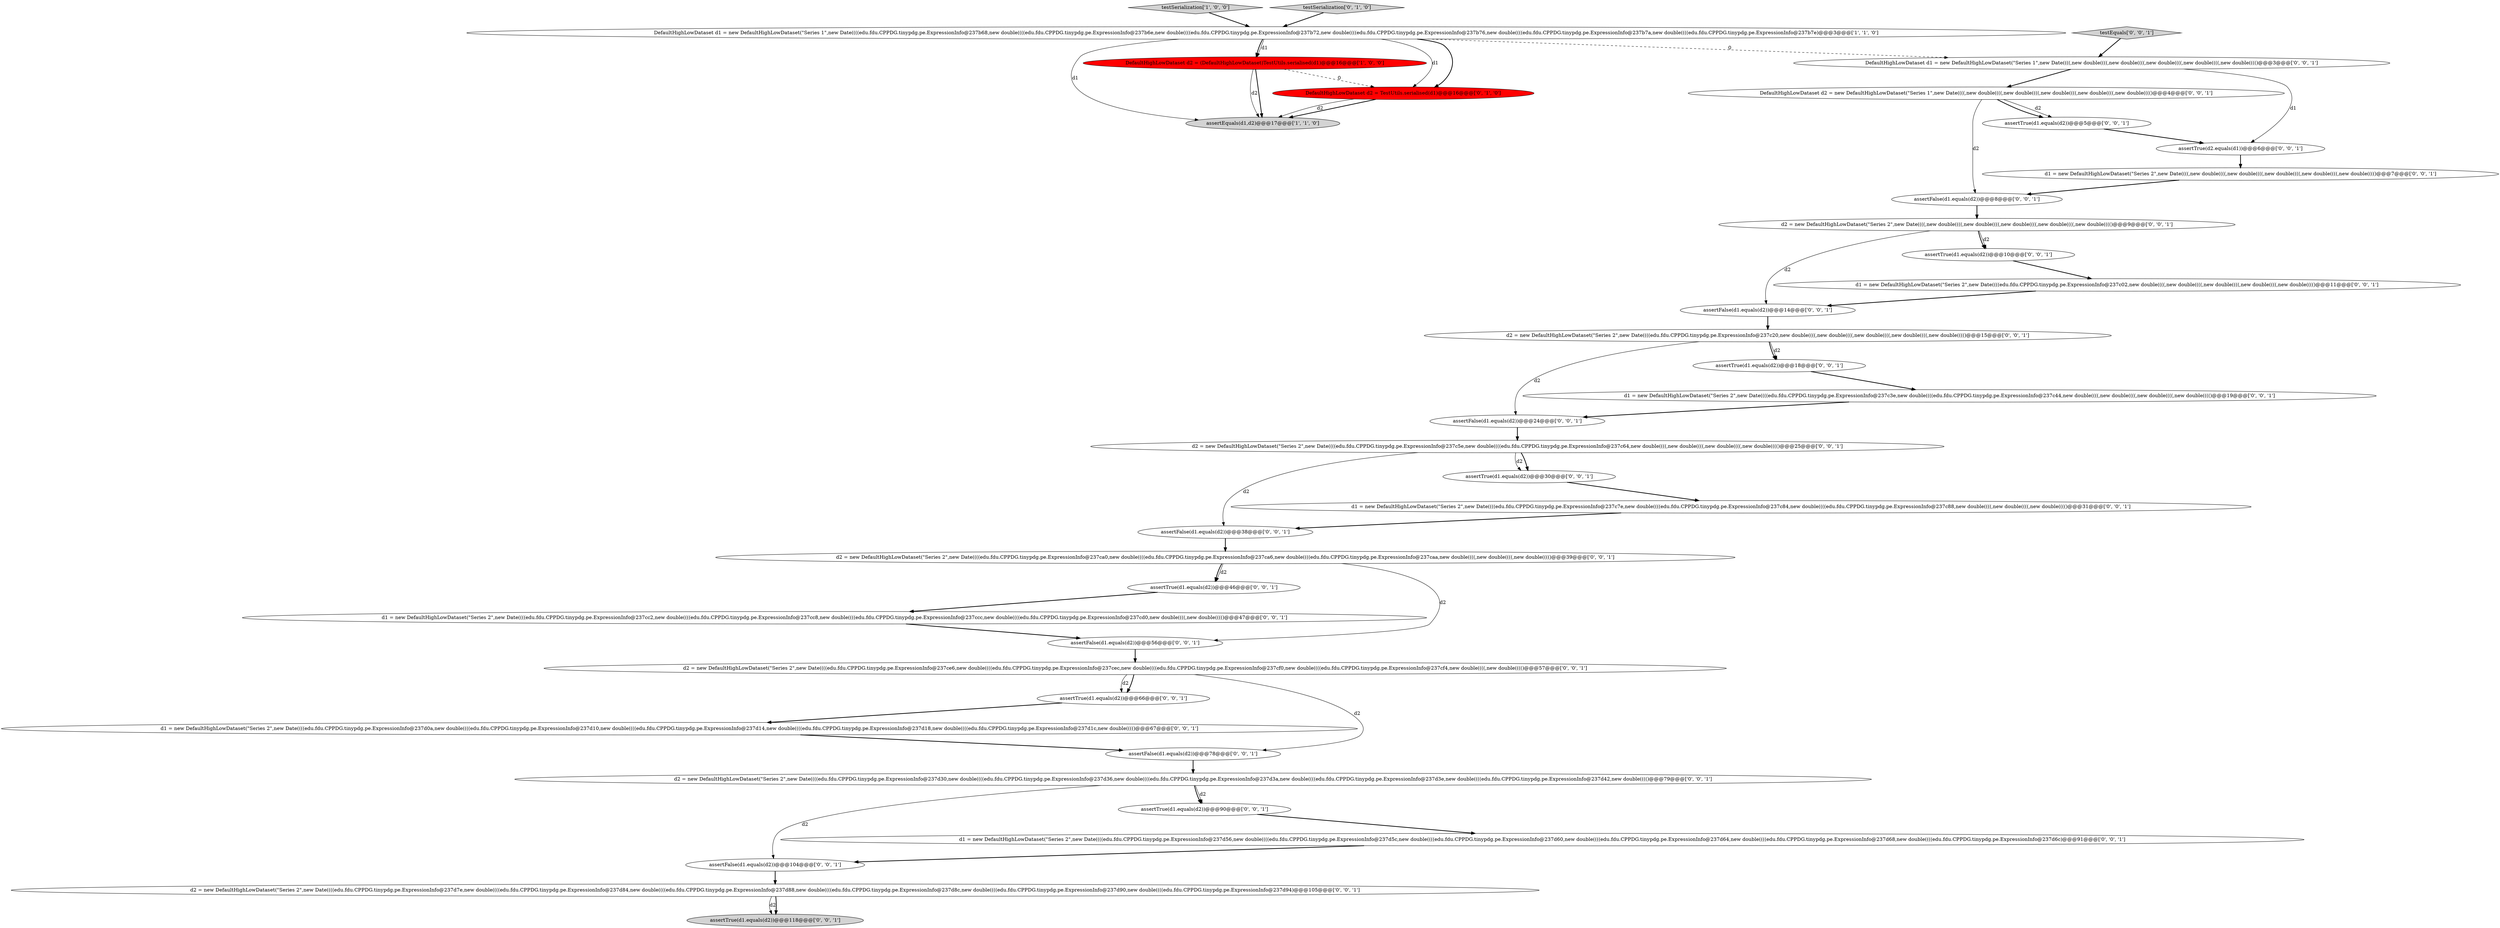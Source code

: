 digraph {
1 [style = filled, label = "testSerialization['1', '0', '0']", fillcolor = lightgray, shape = diamond image = "AAA0AAABBB1BBB"];
3 [style = filled, label = "DefaultHighLowDataset d1 = new DefaultHighLowDataset(\"Series 1\",new Date((((edu.fdu.CPPDG.tinypdg.pe.ExpressionInfo@237b68,new double((((edu.fdu.CPPDG.tinypdg.pe.ExpressionInfo@237b6e,new double((((edu.fdu.CPPDG.tinypdg.pe.ExpressionInfo@237b72,new double((((edu.fdu.CPPDG.tinypdg.pe.ExpressionInfo@237b76,new double((((edu.fdu.CPPDG.tinypdg.pe.ExpressionInfo@237b7a,new double((((edu.fdu.CPPDG.tinypdg.pe.ExpressionInfo@237b7e)@@@3@@@['1', '1', '0']", fillcolor = white, shape = ellipse image = "AAA0AAABBB1BBB"];
35 [style = filled, label = "d2 = new DefaultHighLowDataset(\"Series 2\",new Date((((edu.fdu.CPPDG.tinypdg.pe.ExpressionInfo@237c20,new double((((,new double((((,new double((((,new double((((,new double(((()@@@15@@@['0', '0', '1']", fillcolor = white, shape = ellipse image = "AAA0AAABBB3BBB"];
22 [style = filled, label = "assertFalse(d1.equals(d2))@@@8@@@['0', '0', '1']", fillcolor = white, shape = ellipse image = "AAA0AAABBB3BBB"];
23 [style = filled, label = "assertTrue(d1.equals(d2))@@@46@@@['0', '0', '1']", fillcolor = white, shape = ellipse image = "AAA0AAABBB3BBB"];
38 [style = filled, label = "d2 = new DefaultHighLowDataset(\"Series 2\",new Date((((edu.fdu.CPPDG.tinypdg.pe.ExpressionInfo@237d30,new double((((edu.fdu.CPPDG.tinypdg.pe.ExpressionInfo@237d36,new double((((edu.fdu.CPPDG.tinypdg.pe.ExpressionInfo@237d3a,new double((((edu.fdu.CPPDG.tinypdg.pe.ExpressionInfo@237d3e,new double((((edu.fdu.CPPDG.tinypdg.pe.ExpressionInfo@237d42,new double(((()@@@79@@@['0', '0', '1']", fillcolor = white, shape = ellipse image = "AAA0AAABBB3BBB"];
19 [style = filled, label = "d2 = new DefaultHighLowDataset(\"Series 2\",new Date((((edu.fdu.CPPDG.tinypdg.pe.ExpressionInfo@237ca0,new double((((edu.fdu.CPPDG.tinypdg.pe.ExpressionInfo@237ca6,new double((((edu.fdu.CPPDG.tinypdg.pe.ExpressionInfo@237caa,new double((((,new double((((,new double(((()@@@39@@@['0', '0', '1']", fillcolor = white, shape = ellipse image = "AAA0AAABBB3BBB"];
6 [style = filled, label = "assertTrue(d1.equals(d2))@@@66@@@['0', '0', '1']", fillcolor = white, shape = ellipse image = "AAA0AAABBB3BBB"];
5 [style = filled, label = "testSerialization['0', '1', '0']", fillcolor = lightgray, shape = diamond image = "AAA0AAABBB2BBB"];
4 [style = filled, label = "DefaultHighLowDataset d2 = TestUtils.serialised(d1)@@@16@@@['0', '1', '0']", fillcolor = red, shape = ellipse image = "AAA1AAABBB2BBB"];
18 [style = filled, label = "assertFalse(d1.equals(d2))@@@104@@@['0', '0', '1']", fillcolor = white, shape = ellipse image = "AAA0AAABBB3BBB"];
27 [style = filled, label = "testEquals['0', '0', '1']", fillcolor = lightgray, shape = diamond image = "AAA0AAABBB3BBB"];
25 [style = filled, label = "assertFalse(d1.equals(d2))@@@14@@@['0', '0', '1']", fillcolor = white, shape = ellipse image = "AAA0AAABBB3BBB"];
34 [style = filled, label = "d1 = new DefaultHighLowDataset(\"Series 2\",new Date((((edu.fdu.CPPDG.tinypdg.pe.ExpressionInfo@237c02,new double((((,new double((((,new double((((,new double((((,new double(((()@@@11@@@['0', '0', '1']", fillcolor = white, shape = ellipse image = "AAA0AAABBB3BBB"];
32 [style = filled, label = "d1 = new DefaultHighLowDataset(\"Series 2\",new Date((((edu.fdu.CPPDG.tinypdg.pe.ExpressionInfo@237d56,new double((((edu.fdu.CPPDG.tinypdg.pe.ExpressionInfo@237d5c,new double((((edu.fdu.CPPDG.tinypdg.pe.ExpressionInfo@237d60,new double((((edu.fdu.CPPDG.tinypdg.pe.ExpressionInfo@237d64,new double((((edu.fdu.CPPDG.tinypdg.pe.ExpressionInfo@237d68,new double((((edu.fdu.CPPDG.tinypdg.pe.ExpressionInfo@237d6c)@@@91@@@['0', '0', '1']", fillcolor = white, shape = ellipse image = "AAA0AAABBB3BBB"];
21 [style = filled, label = "d1 = new DefaultHighLowDataset(\"Series 2\",new Date((((,new double((((,new double((((,new double((((,new double((((,new double(((()@@@7@@@['0', '0', '1']", fillcolor = white, shape = ellipse image = "AAA0AAABBB3BBB"];
30 [style = filled, label = "d1 = new DefaultHighLowDataset(\"Series 2\",new Date((((edu.fdu.CPPDG.tinypdg.pe.ExpressionInfo@237cc2,new double((((edu.fdu.CPPDG.tinypdg.pe.ExpressionInfo@237cc8,new double((((edu.fdu.CPPDG.tinypdg.pe.ExpressionInfo@237ccc,new double((((edu.fdu.CPPDG.tinypdg.pe.ExpressionInfo@237cd0,new double((((,new double(((()@@@47@@@['0', '0', '1']", fillcolor = white, shape = ellipse image = "AAA0AAABBB3BBB"];
7 [style = filled, label = "assertFalse(d1.equals(d2))@@@38@@@['0', '0', '1']", fillcolor = white, shape = ellipse image = "AAA0AAABBB3BBB"];
37 [style = filled, label = "d2 = new DefaultHighLowDataset(\"Series 2\",new Date((((edu.fdu.CPPDG.tinypdg.pe.ExpressionInfo@237c5e,new double((((edu.fdu.CPPDG.tinypdg.pe.ExpressionInfo@237c64,new double((((,new double((((,new double((((,new double(((()@@@25@@@['0', '0', '1']", fillcolor = white, shape = ellipse image = "AAA0AAABBB3BBB"];
31 [style = filled, label = "assertFalse(d1.equals(d2))@@@56@@@['0', '0', '1']", fillcolor = white, shape = ellipse image = "AAA0AAABBB3BBB"];
28 [style = filled, label = "assertTrue(d1.equals(d2))@@@5@@@['0', '0', '1']", fillcolor = white, shape = ellipse image = "AAA0AAABBB3BBB"];
2 [style = filled, label = "assertEquals(d1,d2)@@@17@@@['1', '1', '0']", fillcolor = lightgray, shape = ellipse image = "AAA0AAABBB1BBB"];
14 [style = filled, label = "DefaultHighLowDataset d2 = new DefaultHighLowDataset(\"Series 1\",new Date((((,new double((((,new double((((,new double((((,new double((((,new double(((()@@@4@@@['0', '0', '1']", fillcolor = white, shape = ellipse image = "AAA0AAABBB3BBB"];
8 [style = filled, label = "d1 = new DefaultHighLowDataset(\"Series 2\",new Date((((edu.fdu.CPPDG.tinypdg.pe.ExpressionInfo@237d0a,new double((((edu.fdu.CPPDG.tinypdg.pe.ExpressionInfo@237d10,new double((((edu.fdu.CPPDG.tinypdg.pe.ExpressionInfo@237d14,new double((((edu.fdu.CPPDG.tinypdg.pe.ExpressionInfo@237d18,new double((((edu.fdu.CPPDG.tinypdg.pe.ExpressionInfo@237d1c,new double(((()@@@67@@@['0', '0', '1']", fillcolor = white, shape = ellipse image = "AAA0AAABBB3BBB"];
16 [style = filled, label = "d1 = new DefaultHighLowDataset(\"Series 2\",new Date((((edu.fdu.CPPDG.tinypdg.pe.ExpressionInfo@237c7e,new double((((edu.fdu.CPPDG.tinypdg.pe.ExpressionInfo@237c84,new double((((edu.fdu.CPPDG.tinypdg.pe.ExpressionInfo@237c88,new double((((,new double((((,new double(((()@@@31@@@['0', '0', '1']", fillcolor = white, shape = ellipse image = "AAA0AAABBB3BBB"];
13 [style = filled, label = "assertTrue(d1.equals(d2))@@@10@@@['0', '0', '1']", fillcolor = white, shape = ellipse image = "AAA0AAABBB3BBB"];
17 [style = filled, label = "assertFalse(d1.equals(d2))@@@78@@@['0', '0', '1']", fillcolor = white, shape = ellipse image = "AAA0AAABBB3BBB"];
24 [style = filled, label = "assertFalse(d1.equals(d2))@@@24@@@['0', '0', '1']", fillcolor = white, shape = ellipse image = "AAA0AAABBB3BBB"];
29 [style = filled, label = "assertTrue(d2.equals(d1))@@@6@@@['0', '0', '1']", fillcolor = white, shape = ellipse image = "AAA0AAABBB3BBB"];
33 [style = filled, label = "DefaultHighLowDataset d1 = new DefaultHighLowDataset(\"Series 1\",new Date((((,new double((((,new double((((,new double((((,new double((((,new double(((()@@@3@@@['0', '0', '1']", fillcolor = white, shape = ellipse image = "AAA0AAABBB3BBB"];
9 [style = filled, label = "assertTrue(d1.equals(d2))@@@118@@@['0', '0', '1']", fillcolor = lightgray, shape = ellipse image = "AAA0AAABBB3BBB"];
10 [style = filled, label = "d2 = new DefaultHighLowDataset(\"Series 2\",new Date((((edu.fdu.CPPDG.tinypdg.pe.ExpressionInfo@237d7e,new double((((edu.fdu.CPPDG.tinypdg.pe.ExpressionInfo@237d84,new double((((edu.fdu.CPPDG.tinypdg.pe.ExpressionInfo@237d88,new double((((edu.fdu.CPPDG.tinypdg.pe.ExpressionInfo@237d8c,new double((((edu.fdu.CPPDG.tinypdg.pe.ExpressionInfo@237d90,new double((((edu.fdu.CPPDG.tinypdg.pe.ExpressionInfo@237d94)@@@105@@@['0', '0', '1']", fillcolor = white, shape = ellipse image = "AAA0AAABBB3BBB"];
26 [style = filled, label = "assertTrue(d1.equals(d2))@@@18@@@['0', '0', '1']", fillcolor = white, shape = ellipse image = "AAA0AAABBB3BBB"];
12 [style = filled, label = "d2 = new DefaultHighLowDataset(\"Series 2\",new Date((((,new double((((,new double((((,new double((((,new double((((,new double(((()@@@9@@@['0', '0', '1']", fillcolor = white, shape = ellipse image = "AAA0AAABBB3BBB"];
0 [style = filled, label = "DefaultHighLowDataset d2 = (DefaultHighLowDataset)TestUtils.serialised(d1)@@@16@@@['1', '0', '0']", fillcolor = red, shape = ellipse image = "AAA1AAABBB1BBB"];
36 [style = filled, label = "assertTrue(d1.equals(d2))@@@30@@@['0', '0', '1']", fillcolor = white, shape = ellipse image = "AAA0AAABBB3BBB"];
20 [style = filled, label = "d2 = new DefaultHighLowDataset(\"Series 2\",new Date((((edu.fdu.CPPDG.tinypdg.pe.ExpressionInfo@237ce6,new double((((edu.fdu.CPPDG.tinypdg.pe.ExpressionInfo@237cec,new double((((edu.fdu.CPPDG.tinypdg.pe.ExpressionInfo@237cf0,new double((((edu.fdu.CPPDG.tinypdg.pe.ExpressionInfo@237cf4,new double((((,new double(((()@@@57@@@['0', '0', '1']", fillcolor = white, shape = ellipse image = "AAA0AAABBB3BBB"];
15 [style = filled, label = "assertTrue(d1.equals(d2))@@@90@@@['0', '0', '1']", fillcolor = white, shape = ellipse image = "AAA0AAABBB3BBB"];
11 [style = filled, label = "d1 = new DefaultHighLowDataset(\"Series 2\",new Date((((edu.fdu.CPPDG.tinypdg.pe.ExpressionInfo@237c3e,new double((((edu.fdu.CPPDG.tinypdg.pe.ExpressionInfo@237c44,new double((((,new double((((,new double((((,new double(((()@@@19@@@['0', '0', '1']", fillcolor = white, shape = ellipse image = "AAA0AAABBB3BBB"];
38->15 [style = solid, label="d2"];
14->22 [style = solid, label="d2"];
5->3 [style = bold, label=""];
28->29 [style = bold, label=""];
33->14 [style = bold, label=""];
13->34 [style = bold, label=""];
34->25 [style = bold, label=""];
3->2 [style = solid, label="d1"];
23->30 [style = bold, label=""];
37->36 [style = bold, label=""];
0->2 [style = solid, label="d2"];
35->24 [style = solid, label="d2"];
33->29 [style = solid, label="d1"];
12->13 [style = solid, label="d2"];
3->33 [style = dashed, label="0"];
0->2 [style = bold, label=""];
16->7 [style = bold, label=""];
1->3 [style = bold, label=""];
14->28 [style = bold, label=""];
0->4 [style = dashed, label="0"];
19->31 [style = solid, label="d2"];
4->2 [style = bold, label=""];
20->6 [style = bold, label=""];
25->35 [style = bold, label=""];
11->24 [style = bold, label=""];
38->15 [style = bold, label=""];
38->18 [style = solid, label="d2"];
37->7 [style = solid, label="d2"];
3->4 [style = bold, label=""];
29->21 [style = bold, label=""];
20->6 [style = solid, label="d2"];
4->2 [style = solid, label="d2"];
3->0 [style = bold, label=""];
3->4 [style = solid, label="d1"];
19->23 [style = solid, label="d2"];
26->11 [style = bold, label=""];
17->38 [style = bold, label=""];
8->17 [style = bold, label=""];
12->13 [style = bold, label=""];
10->9 [style = solid, label="d2"];
14->28 [style = solid, label="d2"];
35->26 [style = solid, label="d2"];
18->10 [style = bold, label=""];
21->22 [style = bold, label=""];
30->31 [style = bold, label=""];
22->12 [style = bold, label=""];
19->23 [style = bold, label=""];
6->8 [style = bold, label=""];
24->37 [style = bold, label=""];
12->25 [style = solid, label="d2"];
36->16 [style = bold, label=""];
10->9 [style = bold, label=""];
27->33 [style = bold, label=""];
20->17 [style = solid, label="d2"];
32->18 [style = bold, label=""];
3->0 [style = solid, label="d1"];
31->20 [style = bold, label=""];
37->36 [style = solid, label="d2"];
15->32 [style = bold, label=""];
7->19 [style = bold, label=""];
35->26 [style = bold, label=""];
}
